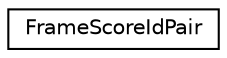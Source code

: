digraph "Graphical Class Hierarchy"
{
 // LATEX_PDF_SIZE
  edge [fontname="Helvetica",fontsize="10",labelfontname="Helvetica",labelfontsize="10"];
  node [fontname="Helvetica",fontsize="10",shape=record];
  rankdir="LR";
  Node0 [label="FrameScoreIdPair",height=0.2,width=0.4,color="black", fillcolor="white", style="filled",URL="$struct_frame_score_id_pair.html",tooltip=" "];
}
